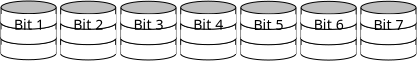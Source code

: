 <?xml version="1.0" encoding="UTF-8"?>
<dia:diagram xmlns:dia="http://www.lysator.liu.se/~alla/dia/">
  <dia:layer name="Segundo Plano" visible="true" active="true">
    <dia:object type="Standard - Line" version="0" id="O0">
      <dia:attribute name="obj_pos">
        <dia:point val="26.766,7.142"/>
      </dia:attribute>
      <dia:attribute name="obj_bb">
        <dia:rectangle val="26.766,6.37;26.767,7.142"/>
      </dia:attribute>
      <dia:attribute name="conn_endpoints">
        <dia:point val="26.766,7.142"/>
        <dia:point val="26.767,6.37"/>
      </dia:attribute>
      <dia:attribute name="numcp">
        <dia:int val="1"/>
      </dia:attribute>
      <dia:attribute name="line_width">
        <dia:real val="0"/>
      </dia:attribute>
      <dia:connections>
        <dia:connection handle="0" to="O17" connection="4"/>
        <dia:connection handle="1" to="O16" connection="4"/>
      </dia:connections>
    </dia:object>
    <dia:object type="Standard - Line" version="0" id="O1">
      <dia:attribute name="obj_pos">
        <dia:point val="24.014,7.142"/>
      </dia:attribute>
      <dia:attribute name="obj_bb">
        <dia:rectangle val="24.014,6.37;24.015,7.142"/>
      </dia:attribute>
      <dia:attribute name="conn_endpoints">
        <dia:point val="24.014,7.142"/>
        <dia:point val="24.015,6.37"/>
      </dia:attribute>
      <dia:attribute name="numcp">
        <dia:int val="1"/>
      </dia:attribute>
      <dia:attribute name="line_width">
        <dia:real val="0"/>
      </dia:attribute>
      <dia:connections>
        <dia:connection handle="0" to="O17" connection="3"/>
        <dia:connection handle="1" to="O16" connection="3"/>
      </dia:connections>
    </dia:object>
    <dia:object type="Standard - Line" version="0" id="O2">
      <dia:attribute name="obj_pos">
        <dia:point val="29.747,7.152"/>
      </dia:attribute>
      <dia:attribute name="obj_bb">
        <dia:rectangle val="29.747,6.38;29.747,7.152"/>
      </dia:attribute>
      <dia:attribute name="conn_endpoints">
        <dia:point val="29.747,7.152"/>
        <dia:point val="29.747,6.38"/>
      </dia:attribute>
      <dia:attribute name="numcp">
        <dia:int val="1"/>
      </dia:attribute>
      <dia:attribute name="line_width">
        <dia:real val="0"/>
      </dia:attribute>
      <dia:connections>
        <dia:connection handle="0" to="O31" connection="4"/>
        <dia:connection handle="1" to="O30" connection="4"/>
      </dia:connections>
    </dia:object>
    <dia:object type="Standard - Line" version="0" id="O3">
      <dia:attribute name="obj_pos">
        <dia:point val="26.994,7.152"/>
      </dia:attribute>
      <dia:attribute name="obj_bb">
        <dia:rectangle val="26.994,6.38;26.995,7.152"/>
      </dia:attribute>
      <dia:attribute name="conn_endpoints">
        <dia:point val="26.994,7.152"/>
        <dia:point val="26.995,6.38"/>
      </dia:attribute>
      <dia:attribute name="numcp">
        <dia:int val="1"/>
      </dia:attribute>
      <dia:attribute name="line_width">
        <dia:real val="0"/>
      </dia:attribute>
      <dia:connections>
        <dia:connection handle="0" to="O31" connection="3"/>
        <dia:connection handle="1" to="O30" connection="3"/>
      </dia:connections>
    </dia:object>
    <dia:object type="Standard - Line" version="0" id="O4">
      <dia:attribute name="obj_pos">
        <dia:point val="32.759,7.155"/>
      </dia:attribute>
      <dia:attribute name="obj_bb">
        <dia:rectangle val="32.759,6.383;32.76,7.155"/>
      </dia:attribute>
      <dia:attribute name="conn_endpoints">
        <dia:point val="32.759,7.155"/>
        <dia:point val="32.76,6.383"/>
      </dia:attribute>
      <dia:attribute name="numcp">
        <dia:int val="1"/>
      </dia:attribute>
      <dia:attribute name="line_width">
        <dia:real val="0"/>
      </dia:attribute>
      <dia:connections>
        <dia:connection handle="0" to="O45" connection="4"/>
        <dia:connection handle="1" to="O44" connection="4"/>
      </dia:connections>
    </dia:object>
    <dia:object type="Standard - Line" version="0" id="O5">
      <dia:attribute name="obj_pos">
        <dia:point val="30.007,7.155"/>
      </dia:attribute>
      <dia:attribute name="obj_bb">
        <dia:rectangle val="30.007,6.383;30.008,7.155"/>
      </dia:attribute>
      <dia:attribute name="conn_endpoints">
        <dia:point val="30.007,7.155"/>
        <dia:point val="30.008,6.383"/>
      </dia:attribute>
      <dia:attribute name="numcp">
        <dia:int val="1"/>
      </dia:attribute>
      <dia:attribute name="line_width">
        <dia:real val="0"/>
      </dia:attribute>
      <dia:connections>
        <dia:connection handle="0" to="O45" connection="3"/>
        <dia:connection handle="1" to="O44" connection="3"/>
      </dia:connections>
    </dia:object>
    <dia:object type="Standard - Line" version="0" id="O6">
      <dia:attribute name="obj_pos">
        <dia:point val="26.763,8.675"/>
      </dia:attribute>
      <dia:attribute name="obj_bb">
        <dia:rectangle val="26.763,7.903;26.764,8.675"/>
      </dia:attribute>
      <dia:attribute name="conn_endpoints">
        <dia:point val="26.763,8.675"/>
        <dia:point val="26.764,7.903"/>
      </dia:attribute>
      <dia:attribute name="numcp">
        <dia:int val="1"/>
      </dia:attribute>
      <dia:attribute name="line_width">
        <dia:real val="0"/>
      </dia:attribute>
      <dia:connections>
        <dia:connection handle="0" to="O9" connection="4"/>
        <dia:connection handle="1" to="O8" connection="4"/>
      </dia:connections>
    </dia:object>
    <dia:object type="Standard - Line" version="0" id="O7">
      <dia:attribute name="obj_pos">
        <dia:point val="24.011,8.675"/>
      </dia:attribute>
      <dia:attribute name="obj_bb">
        <dia:rectangle val="24.011,7.903;24.012,8.675"/>
      </dia:attribute>
      <dia:attribute name="conn_endpoints">
        <dia:point val="24.011,8.675"/>
        <dia:point val="24.012,7.903"/>
      </dia:attribute>
      <dia:attribute name="numcp">
        <dia:int val="1"/>
      </dia:attribute>
      <dia:attribute name="line_width">
        <dia:real val="0"/>
      </dia:attribute>
      <dia:connections>
        <dia:connection handle="0" to="O9" connection="3"/>
        <dia:connection handle="1" to="O8" connection="3"/>
      </dia:connections>
    </dia:object>
    <dia:object type="Standard - Ellipse" version="0" id="O8">
      <dia:attribute name="obj_pos">
        <dia:point val="24.012,7.587"/>
      </dia:attribute>
      <dia:attribute name="obj_bb">
        <dia:rectangle val="24.012,7.587;26.764,8.219"/>
      </dia:attribute>
      <dia:attribute name="elem_corner">
        <dia:point val="24.012,7.587"/>
      </dia:attribute>
      <dia:attribute name="elem_width">
        <dia:real val="2.752"/>
      </dia:attribute>
      <dia:attribute name="elem_height">
        <dia:real val="0.632"/>
      </dia:attribute>
      <dia:attribute name="border_width">
        <dia:real val="0"/>
      </dia:attribute>
      <dia:attribute name="inner_color">
        <dia:color val="#7f7f7f"/>
      </dia:attribute>
    </dia:object>
    <dia:object type="Standard - Ellipse" version="0" id="O9">
      <dia:attribute name="obj_pos">
        <dia:point val="24.011,8.359"/>
      </dia:attribute>
      <dia:attribute name="obj_bb">
        <dia:rectangle val="24.011,8.359;26.763,8.991"/>
      </dia:attribute>
      <dia:attribute name="elem_corner">
        <dia:point val="24.011,8.359"/>
      </dia:attribute>
      <dia:attribute name="elem_width">
        <dia:real val="2.752"/>
      </dia:attribute>
      <dia:attribute name="elem_height">
        <dia:real val="0.632"/>
      </dia:attribute>
      <dia:attribute name="border_width">
        <dia:real val="0"/>
      </dia:attribute>
    </dia:object>
    <dia:object type="Standard - Box" version="0" id="O10">
      <dia:attribute name="obj_pos">
        <dia:point val="24.026,8.265"/>
      </dia:attribute>
      <dia:attribute name="obj_bb">
        <dia:rectangle val="24.026,8.265;26.751,8.67"/>
      </dia:attribute>
      <dia:attribute name="elem_corner">
        <dia:point val="24.026,8.265"/>
      </dia:attribute>
      <dia:attribute name="elem_width">
        <dia:real val="2.725"/>
      </dia:attribute>
      <dia:attribute name="elem_height">
        <dia:real val="0.405"/>
      </dia:attribute>
      <dia:attribute name="border_width">
        <dia:real val="0"/>
      </dia:attribute>
      <dia:attribute name="border_color">
        <dia:color val="#ffffff"/>
      </dia:attribute>
      <dia:attribute name="show_background">
        <dia:boolean val="true"/>
      </dia:attribute>
    </dia:object>
    <dia:object type="Standard - Line" version="0" id="O11">
      <dia:attribute name="obj_pos">
        <dia:point val="26.763,7.911"/>
      </dia:attribute>
      <dia:attribute name="obj_bb">
        <dia:rectangle val="26.763,7.139;26.764,7.911"/>
      </dia:attribute>
      <dia:attribute name="conn_endpoints">
        <dia:point val="26.763,7.911"/>
        <dia:point val="26.764,7.139"/>
      </dia:attribute>
      <dia:attribute name="numcp">
        <dia:int val="1"/>
      </dia:attribute>
      <dia:attribute name="line_width">
        <dia:real val="0"/>
      </dia:attribute>
      <dia:connections>
        <dia:connection handle="0" to="O14" connection="4"/>
        <dia:connection handle="1" to="O13" connection="4"/>
      </dia:connections>
    </dia:object>
    <dia:object type="Standard - Line" version="0" id="O12">
      <dia:attribute name="obj_pos">
        <dia:point val="24.011,7.911"/>
      </dia:attribute>
      <dia:attribute name="obj_bb">
        <dia:rectangle val="24.011,7.139;24.011,7.911"/>
      </dia:attribute>
      <dia:attribute name="conn_endpoints">
        <dia:point val="24.011,7.911"/>
        <dia:point val="24.011,7.139"/>
      </dia:attribute>
      <dia:attribute name="numcp">
        <dia:int val="1"/>
      </dia:attribute>
      <dia:attribute name="line_width">
        <dia:real val="0"/>
      </dia:attribute>
      <dia:connections>
        <dia:connection handle="0" to="O14" connection="3"/>
        <dia:connection handle="1" to="O13" connection="3"/>
      </dia:connections>
    </dia:object>
    <dia:object type="Standard - Ellipse" version="0" id="O13">
      <dia:attribute name="obj_pos">
        <dia:point val="24.011,6.823"/>
      </dia:attribute>
      <dia:attribute name="obj_bb">
        <dia:rectangle val="24.011,6.823;26.764,7.455"/>
      </dia:attribute>
      <dia:attribute name="elem_corner">
        <dia:point val="24.011,6.823"/>
      </dia:attribute>
      <dia:attribute name="elem_width">
        <dia:real val="2.752"/>
      </dia:attribute>
      <dia:attribute name="elem_height">
        <dia:real val="0.632"/>
      </dia:attribute>
      <dia:attribute name="border_width">
        <dia:real val="0"/>
      </dia:attribute>
      <dia:attribute name="inner_color">
        <dia:color val="#7f7f7f"/>
      </dia:attribute>
    </dia:object>
    <dia:object type="Standard - Ellipse" version="0" id="O14">
      <dia:attribute name="obj_pos">
        <dia:point val="24.011,7.595"/>
      </dia:attribute>
      <dia:attribute name="obj_bb">
        <dia:rectangle val="24.011,7.595;26.763,8.227"/>
      </dia:attribute>
      <dia:attribute name="elem_corner">
        <dia:point val="24.011,7.595"/>
      </dia:attribute>
      <dia:attribute name="elem_width">
        <dia:real val="2.752"/>
      </dia:attribute>
      <dia:attribute name="elem_height">
        <dia:real val="0.632"/>
      </dia:attribute>
      <dia:attribute name="border_width">
        <dia:real val="0"/>
      </dia:attribute>
    </dia:object>
    <dia:object type="Standard - Box" version="0" id="O15">
      <dia:attribute name="obj_pos">
        <dia:point val="24.026,7.501"/>
      </dia:attribute>
      <dia:attribute name="obj_bb">
        <dia:rectangle val="24.026,7.501;26.75,7.906"/>
      </dia:attribute>
      <dia:attribute name="elem_corner">
        <dia:point val="24.026,7.501"/>
      </dia:attribute>
      <dia:attribute name="elem_width">
        <dia:real val="2.725"/>
      </dia:attribute>
      <dia:attribute name="elem_height">
        <dia:real val="0.405"/>
      </dia:attribute>
      <dia:attribute name="border_width">
        <dia:real val="0"/>
      </dia:attribute>
      <dia:attribute name="border_color">
        <dia:color val="#ffffff"/>
      </dia:attribute>
      <dia:attribute name="show_background">
        <dia:boolean val="true"/>
      </dia:attribute>
    </dia:object>
    <dia:object type="Standard - Ellipse" version="0" id="O16">
      <dia:attribute name="obj_pos">
        <dia:point val="24.015,6.054"/>
      </dia:attribute>
      <dia:attribute name="obj_bb">
        <dia:rectangle val="24.015,6.054;26.767,6.686"/>
      </dia:attribute>
      <dia:attribute name="elem_corner">
        <dia:point val="24.015,6.054"/>
      </dia:attribute>
      <dia:attribute name="elem_width">
        <dia:real val="2.752"/>
      </dia:attribute>
      <dia:attribute name="elem_height">
        <dia:real val="0.632"/>
      </dia:attribute>
      <dia:attribute name="border_width">
        <dia:real val="0"/>
      </dia:attribute>
      <dia:attribute name="inner_color">
        <dia:color val="#bfbfbf"/>
      </dia:attribute>
    </dia:object>
    <dia:object type="Standard - Ellipse" version="0" id="O17">
      <dia:attribute name="obj_pos">
        <dia:point val="24.014,6.827"/>
      </dia:attribute>
      <dia:attribute name="obj_bb">
        <dia:rectangle val="24.014,6.827;26.766,7.458"/>
      </dia:attribute>
      <dia:attribute name="elem_corner">
        <dia:point val="24.014,6.827"/>
      </dia:attribute>
      <dia:attribute name="elem_width">
        <dia:real val="2.752"/>
      </dia:attribute>
      <dia:attribute name="elem_height">
        <dia:real val="0.632"/>
      </dia:attribute>
      <dia:attribute name="border_width">
        <dia:real val="0"/>
      </dia:attribute>
    </dia:object>
    <dia:object type="Standard - Box" version="0" id="O18">
      <dia:attribute name="obj_pos">
        <dia:point val="24.029,6.733"/>
      </dia:attribute>
      <dia:attribute name="obj_bb">
        <dia:rectangle val="24.029,6.733;26.754,7.138"/>
      </dia:attribute>
      <dia:attribute name="elem_corner">
        <dia:point val="24.029,6.733"/>
      </dia:attribute>
      <dia:attribute name="elem_width">
        <dia:real val="2.725"/>
      </dia:attribute>
      <dia:attribute name="elem_height">
        <dia:real val="0.405"/>
      </dia:attribute>
      <dia:attribute name="border_width">
        <dia:real val="0"/>
      </dia:attribute>
      <dia:attribute name="border_color">
        <dia:color val="#ffffff"/>
      </dia:attribute>
      <dia:attribute name="show_background">
        <dia:boolean val="true"/>
      </dia:attribute>
    </dia:object>
    <dia:object type="Standard - Text" version="1" id="O19">
      <dia:attribute name="obj_pos">
        <dia:point val="25.397,7.216"/>
      </dia:attribute>
      <dia:attribute name="obj_bb">
        <dia:rectangle val="24.581,6.805;26.214,7.627"/>
      </dia:attribute>
      <dia:attribute name="text">
        <dia:composite type="text">
          <dia:attribute name="string">
            <dia:string>#Bit 1#</dia:string>
          </dia:attribute>
          <dia:attribute name="font">
            <dia:font family="sans" style="0" name="Helvetica"/>
          </dia:attribute>
          <dia:attribute name="height">
            <dia:real val="0.882"/>
          </dia:attribute>
          <dia:attribute name="pos">
            <dia:point val="25.397,7.46"/>
          </dia:attribute>
          <dia:attribute name="color">
            <dia:color val="#000000"/>
          </dia:attribute>
          <dia:attribute name="alignment">
            <dia:enum val="1"/>
          </dia:attribute>
        </dia:composite>
      </dia:attribute>
      <dia:attribute name="valign">
        <dia:enum val="2"/>
      </dia:attribute>
    </dia:object>
    <dia:object type="Standard - Line" version="0" id="O20">
      <dia:attribute name="obj_pos">
        <dia:point val="29.744,8.685"/>
      </dia:attribute>
      <dia:attribute name="obj_bb">
        <dia:rectangle val="29.744,7.913;29.745,8.685"/>
      </dia:attribute>
      <dia:attribute name="conn_endpoints">
        <dia:point val="29.744,8.685"/>
        <dia:point val="29.745,7.913"/>
      </dia:attribute>
      <dia:attribute name="numcp">
        <dia:int val="1"/>
      </dia:attribute>
      <dia:attribute name="line_width">
        <dia:real val="0"/>
      </dia:attribute>
      <dia:connections>
        <dia:connection handle="0" to="O23" connection="4"/>
        <dia:connection handle="1" to="O22" connection="4"/>
      </dia:connections>
    </dia:object>
    <dia:object type="Standard - Line" version="0" id="O21">
      <dia:attribute name="obj_pos">
        <dia:point val="26.991,8.685"/>
      </dia:attribute>
      <dia:attribute name="obj_bb">
        <dia:rectangle val="26.991,7.913;26.992,8.685"/>
      </dia:attribute>
      <dia:attribute name="conn_endpoints">
        <dia:point val="26.991,8.685"/>
        <dia:point val="26.992,7.913"/>
      </dia:attribute>
      <dia:attribute name="numcp">
        <dia:int val="1"/>
      </dia:attribute>
      <dia:attribute name="line_width">
        <dia:real val="0"/>
      </dia:attribute>
      <dia:connections>
        <dia:connection handle="0" to="O23" connection="3"/>
        <dia:connection handle="1" to="O22" connection="3"/>
      </dia:connections>
    </dia:object>
    <dia:object type="Standard - Ellipse" version="0" id="O22">
      <dia:attribute name="obj_pos">
        <dia:point val="26.992,7.597"/>
      </dia:attribute>
      <dia:attribute name="obj_bb">
        <dia:rectangle val="26.992,7.597;29.745,8.229"/>
      </dia:attribute>
      <dia:attribute name="elem_corner">
        <dia:point val="26.992,7.597"/>
      </dia:attribute>
      <dia:attribute name="elem_width">
        <dia:real val="2.752"/>
      </dia:attribute>
      <dia:attribute name="elem_height">
        <dia:real val="0.632"/>
      </dia:attribute>
      <dia:attribute name="border_width">
        <dia:real val="0"/>
      </dia:attribute>
      <dia:attribute name="inner_color">
        <dia:color val="#7f7f7f"/>
      </dia:attribute>
    </dia:object>
    <dia:object type="Standard - Ellipse" version="0" id="O23">
      <dia:attribute name="obj_pos">
        <dia:point val="26.991,8.369"/>
      </dia:attribute>
      <dia:attribute name="obj_bb">
        <dia:rectangle val="26.991,8.369;29.744,9.001"/>
      </dia:attribute>
      <dia:attribute name="elem_corner">
        <dia:point val="26.991,8.369"/>
      </dia:attribute>
      <dia:attribute name="elem_width">
        <dia:real val="2.752"/>
      </dia:attribute>
      <dia:attribute name="elem_height">
        <dia:real val="0.632"/>
      </dia:attribute>
      <dia:attribute name="border_width">
        <dia:real val="0"/>
      </dia:attribute>
    </dia:object>
    <dia:object type="Standard - Box" version="0" id="O24">
      <dia:attribute name="obj_pos">
        <dia:point val="27.007,8.275"/>
      </dia:attribute>
      <dia:attribute name="obj_bb">
        <dia:rectangle val="27.007,8.275;29.732,8.68"/>
      </dia:attribute>
      <dia:attribute name="elem_corner">
        <dia:point val="27.007,8.275"/>
      </dia:attribute>
      <dia:attribute name="elem_width">
        <dia:real val="2.725"/>
      </dia:attribute>
      <dia:attribute name="elem_height">
        <dia:real val="0.405"/>
      </dia:attribute>
      <dia:attribute name="border_width">
        <dia:real val="0"/>
      </dia:attribute>
      <dia:attribute name="border_color">
        <dia:color val="#ffffff"/>
      </dia:attribute>
      <dia:attribute name="show_background">
        <dia:boolean val="true"/>
      </dia:attribute>
    </dia:object>
    <dia:object type="Standard - Line" version="0" id="O25">
      <dia:attribute name="obj_pos">
        <dia:point val="29.744,7.921"/>
      </dia:attribute>
      <dia:attribute name="obj_bb">
        <dia:rectangle val="29.744,7.149;29.744,7.921"/>
      </dia:attribute>
      <dia:attribute name="conn_endpoints">
        <dia:point val="29.744,7.921"/>
        <dia:point val="29.744,7.149"/>
      </dia:attribute>
      <dia:attribute name="numcp">
        <dia:int val="1"/>
      </dia:attribute>
      <dia:attribute name="line_width">
        <dia:real val="0"/>
      </dia:attribute>
      <dia:connections>
        <dia:connection handle="0" to="O28" connection="4"/>
        <dia:connection handle="1" to="O27" connection="4"/>
      </dia:connections>
    </dia:object>
    <dia:object type="Standard - Line" version="0" id="O26">
      <dia:attribute name="obj_pos">
        <dia:point val="26.991,7.921"/>
      </dia:attribute>
      <dia:attribute name="obj_bb">
        <dia:rectangle val="26.991,7.149;26.992,7.921"/>
      </dia:attribute>
      <dia:attribute name="conn_endpoints">
        <dia:point val="26.991,7.921"/>
        <dia:point val="26.992,7.149"/>
      </dia:attribute>
      <dia:attribute name="numcp">
        <dia:int val="1"/>
      </dia:attribute>
      <dia:attribute name="line_width">
        <dia:real val="0"/>
      </dia:attribute>
      <dia:connections>
        <dia:connection handle="0" to="O28" connection="3"/>
        <dia:connection handle="1" to="O27" connection="3"/>
      </dia:connections>
    </dia:object>
    <dia:object type="Standard - Ellipse" version="0" id="O27">
      <dia:attribute name="obj_pos">
        <dia:point val="26.992,6.833"/>
      </dia:attribute>
      <dia:attribute name="obj_bb">
        <dia:rectangle val="26.992,6.833;29.744,7.465"/>
      </dia:attribute>
      <dia:attribute name="elem_corner">
        <dia:point val="26.992,6.833"/>
      </dia:attribute>
      <dia:attribute name="elem_width">
        <dia:real val="2.752"/>
      </dia:attribute>
      <dia:attribute name="elem_height">
        <dia:real val="0.632"/>
      </dia:attribute>
      <dia:attribute name="border_width">
        <dia:real val="0"/>
      </dia:attribute>
      <dia:attribute name="inner_color">
        <dia:color val="#7f7f7f"/>
      </dia:attribute>
    </dia:object>
    <dia:object type="Standard - Ellipse" version="0" id="O28">
      <dia:attribute name="obj_pos">
        <dia:point val="26.991,7.605"/>
      </dia:attribute>
      <dia:attribute name="obj_bb">
        <dia:rectangle val="26.991,7.605;29.744,8.237"/>
      </dia:attribute>
      <dia:attribute name="elem_corner">
        <dia:point val="26.991,7.605"/>
      </dia:attribute>
      <dia:attribute name="elem_width">
        <dia:real val="2.752"/>
      </dia:attribute>
      <dia:attribute name="elem_height">
        <dia:real val="0.632"/>
      </dia:attribute>
      <dia:attribute name="border_width">
        <dia:real val="0"/>
      </dia:attribute>
    </dia:object>
    <dia:object type="Standard - Box" version="0" id="O29">
      <dia:attribute name="obj_pos">
        <dia:point val="27.007,7.511"/>
      </dia:attribute>
      <dia:attribute name="obj_bb">
        <dia:rectangle val="27.007,7.511;29.731,7.916"/>
      </dia:attribute>
      <dia:attribute name="elem_corner">
        <dia:point val="27.007,7.511"/>
      </dia:attribute>
      <dia:attribute name="elem_width">
        <dia:real val="2.725"/>
      </dia:attribute>
      <dia:attribute name="elem_height">
        <dia:real val="0.405"/>
      </dia:attribute>
      <dia:attribute name="border_width">
        <dia:real val="0"/>
      </dia:attribute>
      <dia:attribute name="border_color">
        <dia:color val="#ffffff"/>
      </dia:attribute>
      <dia:attribute name="show_background">
        <dia:boolean val="true"/>
      </dia:attribute>
    </dia:object>
    <dia:object type="Standard - Ellipse" version="0" id="O30">
      <dia:attribute name="obj_pos">
        <dia:point val="26.995,6.064"/>
      </dia:attribute>
      <dia:attribute name="obj_bb">
        <dia:rectangle val="26.995,6.064;29.747,6.696"/>
      </dia:attribute>
      <dia:attribute name="elem_corner">
        <dia:point val="26.995,6.064"/>
      </dia:attribute>
      <dia:attribute name="elem_width">
        <dia:real val="2.752"/>
      </dia:attribute>
      <dia:attribute name="elem_height">
        <dia:real val="0.632"/>
      </dia:attribute>
      <dia:attribute name="border_width">
        <dia:real val="0"/>
      </dia:attribute>
      <dia:attribute name="inner_color">
        <dia:color val="#bfbfbf"/>
      </dia:attribute>
    </dia:object>
    <dia:object type="Standard - Ellipse" version="0" id="O31">
      <dia:attribute name="obj_pos">
        <dia:point val="26.994,6.836"/>
      </dia:attribute>
      <dia:attribute name="obj_bb">
        <dia:rectangle val="26.994,6.836;29.747,7.468"/>
      </dia:attribute>
      <dia:attribute name="elem_corner">
        <dia:point val="26.994,6.836"/>
      </dia:attribute>
      <dia:attribute name="elem_width">
        <dia:real val="2.752"/>
      </dia:attribute>
      <dia:attribute name="elem_height">
        <dia:real val="0.632"/>
      </dia:attribute>
      <dia:attribute name="border_width">
        <dia:real val="0"/>
      </dia:attribute>
    </dia:object>
    <dia:object type="Standard - Box" version="0" id="O32">
      <dia:attribute name="obj_pos">
        <dia:point val="27.01,6.743"/>
      </dia:attribute>
      <dia:attribute name="obj_bb">
        <dia:rectangle val="27.01,6.743;29.734,7.148"/>
      </dia:attribute>
      <dia:attribute name="elem_corner">
        <dia:point val="27.01,6.743"/>
      </dia:attribute>
      <dia:attribute name="elem_width">
        <dia:real val="2.725"/>
      </dia:attribute>
      <dia:attribute name="elem_height">
        <dia:real val="0.405"/>
      </dia:attribute>
      <dia:attribute name="border_width">
        <dia:real val="0"/>
      </dia:attribute>
      <dia:attribute name="border_color">
        <dia:color val="#ffffff"/>
      </dia:attribute>
      <dia:attribute name="show_background">
        <dia:boolean val="true"/>
      </dia:attribute>
    </dia:object>
    <dia:object type="Standard - Text" version="1" id="O33">
      <dia:attribute name="obj_pos">
        <dia:point val="28.37,7.223"/>
      </dia:attribute>
      <dia:attribute name="obj_bb">
        <dia:rectangle val="27.554,6.812;29.187,7.634"/>
      </dia:attribute>
      <dia:attribute name="text">
        <dia:composite type="text">
          <dia:attribute name="string">
            <dia:string>#Bit 2#</dia:string>
          </dia:attribute>
          <dia:attribute name="font">
            <dia:font family="sans" style="0" name="Helvetica"/>
          </dia:attribute>
          <dia:attribute name="height">
            <dia:real val="0.882"/>
          </dia:attribute>
          <dia:attribute name="pos">
            <dia:point val="28.37,7.467"/>
          </dia:attribute>
          <dia:attribute name="color">
            <dia:color val="#000000"/>
          </dia:attribute>
          <dia:attribute name="alignment">
            <dia:enum val="1"/>
          </dia:attribute>
        </dia:composite>
      </dia:attribute>
      <dia:attribute name="valign">
        <dia:enum val="2"/>
      </dia:attribute>
      <dia:connections>
        <dia:connection handle="0" to="O31" connection="8"/>
      </dia:connections>
    </dia:object>
    <dia:object type="Standard - Line" version="0" id="O34">
      <dia:attribute name="obj_pos">
        <dia:point val="32.756,8.687"/>
      </dia:attribute>
      <dia:attribute name="obj_bb">
        <dia:rectangle val="32.756,7.915;32.757,8.687"/>
      </dia:attribute>
      <dia:attribute name="conn_endpoints">
        <dia:point val="32.756,8.687"/>
        <dia:point val="32.757,7.915"/>
      </dia:attribute>
      <dia:attribute name="numcp">
        <dia:int val="1"/>
      </dia:attribute>
      <dia:attribute name="line_width">
        <dia:real val="0"/>
      </dia:attribute>
      <dia:connections>
        <dia:connection handle="0" to="O37" connection="4"/>
        <dia:connection handle="1" to="O36" connection="4"/>
      </dia:connections>
    </dia:object>
    <dia:object type="Standard - Line" version="0" id="O35">
      <dia:attribute name="obj_pos">
        <dia:point val="30.004,8.687"/>
      </dia:attribute>
      <dia:attribute name="obj_bb">
        <dia:rectangle val="30.004,7.915;30.005,8.687"/>
      </dia:attribute>
      <dia:attribute name="conn_endpoints">
        <dia:point val="30.004,8.687"/>
        <dia:point val="30.005,7.915"/>
      </dia:attribute>
      <dia:attribute name="numcp">
        <dia:int val="1"/>
      </dia:attribute>
      <dia:attribute name="line_width">
        <dia:real val="0"/>
      </dia:attribute>
      <dia:connections>
        <dia:connection handle="0" to="O37" connection="3"/>
        <dia:connection handle="1" to="O36" connection="3"/>
      </dia:connections>
    </dia:object>
    <dia:object type="Standard - Ellipse" version="0" id="O36">
      <dia:attribute name="obj_pos">
        <dia:point val="30.005,7.599"/>
      </dia:attribute>
      <dia:attribute name="obj_bb">
        <dia:rectangle val="30.005,7.599;32.757,8.231"/>
      </dia:attribute>
      <dia:attribute name="elem_corner">
        <dia:point val="30.005,7.599"/>
      </dia:attribute>
      <dia:attribute name="elem_width">
        <dia:real val="2.752"/>
      </dia:attribute>
      <dia:attribute name="elem_height">
        <dia:real val="0.632"/>
      </dia:attribute>
      <dia:attribute name="border_width">
        <dia:real val="0"/>
      </dia:attribute>
      <dia:attribute name="inner_color">
        <dia:color val="#7f7f7f"/>
      </dia:attribute>
    </dia:object>
    <dia:object type="Standard - Ellipse" version="0" id="O37">
      <dia:attribute name="obj_pos">
        <dia:point val="30.004,8.371"/>
      </dia:attribute>
      <dia:attribute name="obj_bb">
        <dia:rectangle val="30.004,8.371;32.756,9.003"/>
      </dia:attribute>
      <dia:attribute name="elem_corner">
        <dia:point val="30.004,8.371"/>
      </dia:attribute>
      <dia:attribute name="elem_width">
        <dia:real val="2.752"/>
      </dia:attribute>
      <dia:attribute name="elem_height">
        <dia:real val="0.632"/>
      </dia:attribute>
      <dia:attribute name="border_width">
        <dia:real val="0"/>
      </dia:attribute>
    </dia:object>
    <dia:object type="Standard - Box" version="0" id="O38">
      <dia:attribute name="obj_pos">
        <dia:point val="30.019,8.278"/>
      </dia:attribute>
      <dia:attribute name="obj_bb">
        <dia:rectangle val="30.019,8.278;32.744,8.683"/>
      </dia:attribute>
      <dia:attribute name="elem_corner">
        <dia:point val="30.019,8.278"/>
      </dia:attribute>
      <dia:attribute name="elem_width">
        <dia:real val="2.725"/>
      </dia:attribute>
      <dia:attribute name="elem_height">
        <dia:real val="0.405"/>
      </dia:attribute>
      <dia:attribute name="border_width">
        <dia:real val="0"/>
      </dia:attribute>
      <dia:attribute name="border_color">
        <dia:color val="#ffffff"/>
      </dia:attribute>
      <dia:attribute name="show_background">
        <dia:boolean val="true"/>
      </dia:attribute>
    </dia:object>
    <dia:object type="Standard - Line" version="0" id="O39">
      <dia:attribute name="obj_pos">
        <dia:point val="32.756,7.924"/>
      </dia:attribute>
      <dia:attribute name="obj_bb">
        <dia:rectangle val="32.756,7.151;32.757,7.924"/>
      </dia:attribute>
      <dia:attribute name="conn_endpoints">
        <dia:point val="32.756,7.924"/>
        <dia:point val="32.757,7.151"/>
      </dia:attribute>
      <dia:attribute name="numcp">
        <dia:int val="1"/>
      </dia:attribute>
      <dia:attribute name="line_width">
        <dia:real val="0"/>
      </dia:attribute>
      <dia:connections>
        <dia:connection handle="0" to="O42" connection="4"/>
        <dia:connection handle="1" to="O41" connection="4"/>
      </dia:connections>
    </dia:object>
    <dia:object type="Standard - Line" version="0" id="O40">
      <dia:attribute name="obj_pos">
        <dia:point val="30.003,7.924"/>
      </dia:attribute>
      <dia:attribute name="obj_bb">
        <dia:rectangle val="30.003,7.151;30.004,7.924"/>
      </dia:attribute>
      <dia:attribute name="conn_endpoints">
        <dia:point val="30.003,7.924"/>
        <dia:point val="30.004,7.151"/>
      </dia:attribute>
      <dia:attribute name="numcp">
        <dia:int val="1"/>
      </dia:attribute>
      <dia:attribute name="line_width">
        <dia:real val="0"/>
      </dia:attribute>
      <dia:connections>
        <dia:connection handle="0" to="O42" connection="3"/>
        <dia:connection handle="1" to="O41" connection="3"/>
      </dia:connections>
    </dia:object>
    <dia:object type="Standard - Ellipse" version="0" id="O41">
      <dia:attribute name="obj_pos">
        <dia:point val="30.004,6.835"/>
      </dia:attribute>
      <dia:attribute name="obj_bb">
        <dia:rectangle val="30.004,6.835;32.757,7.467"/>
      </dia:attribute>
      <dia:attribute name="elem_corner">
        <dia:point val="30.004,6.835"/>
      </dia:attribute>
      <dia:attribute name="elem_width">
        <dia:real val="2.752"/>
      </dia:attribute>
      <dia:attribute name="elem_height">
        <dia:real val="0.632"/>
      </dia:attribute>
      <dia:attribute name="border_width">
        <dia:real val="0"/>
      </dia:attribute>
      <dia:attribute name="inner_color">
        <dia:color val="#7f7f7f"/>
      </dia:attribute>
    </dia:object>
    <dia:object type="Standard - Ellipse" version="0" id="O42">
      <dia:attribute name="obj_pos">
        <dia:point val="30.003,7.608"/>
      </dia:attribute>
      <dia:attribute name="obj_bb">
        <dia:rectangle val="30.003,7.608;32.756,8.239"/>
      </dia:attribute>
      <dia:attribute name="elem_corner">
        <dia:point val="30.003,7.608"/>
      </dia:attribute>
      <dia:attribute name="elem_width">
        <dia:real val="2.752"/>
      </dia:attribute>
      <dia:attribute name="elem_height">
        <dia:real val="0.632"/>
      </dia:attribute>
      <dia:attribute name="border_width">
        <dia:real val="0"/>
      </dia:attribute>
    </dia:object>
    <dia:object type="Standard - Box" version="0" id="O43">
      <dia:attribute name="obj_pos">
        <dia:point val="30.019,7.514"/>
      </dia:attribute>
      <dia:attribute name="obj_bb">
        <dia:rectangle val="30.019,7.514;32.744,7.919"/>
      </dia:attribute>
      <dia:attribute name="elem_corner">
        <dia:point val="30.019,7.514"/>
      </dia:attribute>
      <dia:attribute name="elem_width">
        <dia:real val="2.725"/>
      </dia:attribute>
      <dia:attribute name="elem_height">
        <dia:real val="0.405"/>
      </dia:attribute>
      <dia:attribute name="border_width">
        <dia:real val="0"/>
      </dia:attribute>
      <dia:attribute name="border_color">
        <dia:color val="#ffffff"/>
      </dia:attribute>
      <dia:attribute name="show_background">
        <dia:boolean val="true"/>
      </dia:attribute>
    </dia:object>
    <dia:object type="Standard - Ellipse" version="0" id="O44">
      <dia:attribute name="obj_pos">
        <dia:point val="30.008,6.067"/>
      </dia:attribute>
      <dia:attribute name="obj_bb">
        <dia:rectangle val="30.008,6.067;32.76,6.698"/>
      </dia:attribute>
      <dia:attribute name="elem_corner">
        <dia:point val="30.008,6.067"/>
      </dia:attribute>
      <dia:attribute name="elem_width">
        <dia:real val="2.752"/>
      </dia:attribute>
      <dia:attribute name="elem_height">
        <dia:real val="0.632"/>
      </dia:attribute>
      <dia:attribute name="border_width">
        <dia:real val="0"/>
      </dia:attribute>
      <dia:attribute name="inner_color">
        <dia:color val="#bfbfbf"/>
      </dia:attribute>
    </dia:object>
    <dia:object type="Standard - Ellipse" version="0" id="O45">
      <dia:attribute name="obj_pos">
        <dia:point val="30.007,6.839"/>
      </dia:attribute>
      <dia:attribute name="obj_bb">
        <dia:rectangle val="30.007,6.839;32.759,7.471"/>
      </dia:attribute>
      <dia:attribute name="elem_corner">
        <dia:point val="30.007,6.839"/>
      </dia:attribute>
      <dia:attribute name="elem_width">
        <dia:real val="2.752"/>
      </dia:attribute>
      <dia:attribute name="elem_height">
        <dia:real val="0.632"/>
      </dia:attribute>
      <dia:attribute name="border_width">
        <dia:real val="0"/>
      </dia:attribute>
    </dia:object>
    <dia:object type="Standard - Box" version="0" id="O46">
      <dia:attribute name="obj_pos">
        <dia:point val="30.022,6.745"/>
      </dia:attribute>
      <dia:attribute name="obj_bb">
        <dia:rectangle val="30.022,6.745;32.747,7.15"/>
      </dia:attribute>
      <dia:attribute name="elem_corner">
        <dia:point val="30.022,6.745"/>
      </dia:attribute>
      <dia:attribute name="elem_width">
        <dia:real val="2.725"/>
      </dia:attribute>
      <dia:attribute name="elem_height">
        <dia:real val="0.405"/>
      </dia:attribute>
      <dia:attribute name="border_width">
        <dia:real val="0"/>
      </dia:attribute>
      <dia:attribute name="border_color">
        <dia:color val="#ffffff"/>
      </dia:attribute>
      <dia:attribute name="show_background">
        <dia:boolean val="true"/>
      </dia:attribute>
    </dia:object>
    <dia:object type="Standard - Text" version="1" id="O47">
      <dia:attribute name="obj_pos">
        <dia:point val="31.39,7.22"/>
      </dia:attribute>
      <dia:attribute name="obj_bb">
        <dia:rectangle val="30.574,6.808;32.207,7.631"/>
      </dia:attribute>
      <dia:attribute name="text">
        <dia:composite type="text">
          <dia:attribute name="string">
            <dia:string>#Bit 3#</dia:string>
          </dia:attribute>
          <dia:attribute name="font">
            <dia:font family="sans" style="0" name="Helvetica"/>
          </dia:attribute>
          <dia:attribute name="height">
            <dia:real val="0.882"/>
          </dia:attribute>
          <dia:attribute name="pos">
            <dia:point val="31.39,7.463"/>
          </dia:attribute>
          <dia:attribute name="color">
            <dia:color val="#000000"/>
          </dia:attribute>
          <dia:attribute name="alignment">
            <dia:enum val="1"/>
          </dia:attribute>
        </dia:composite>
      </dia:attribute>
      <dia:attribute name="valign">
        <dia:enum val="2"/>
      </dia:attribute>
    </dia:object>
    <dia:object type="Standard - Line" version="0" id="O48">
      <dia:attribute name="obj_pos">
        <dia:point val="35.75,7.151"/>
      </dia:attribute>
      <dia:attribute name="obj_bb">
        <dia:rectangle val="35.75,6.379;35.751,7.151"/>
      </dia:attribute>
      <dia:attribute name="conn_endpoints">
        <dia:point val="35.75,7.151"/>
        <dia:point val="35.751,6.379"/>
      </dia:attribute>
      <dia:attribute name="numcp">
        <dia:int val="1"/>
      </dia:attribute>
      <dia:attribute name="line_width">
        <dia:real val="0"/>
      </dia:attribute>
      <dia:connections>
        <dia:connection handle="0" to="O61" connection="4"/>
        <dia:connection handle="1" to="O60" connection="4"/>
      </dia:connections>
    </dia:object>
    <dia:object type="Standard - Line" version="0" id="O49">
      <dia:attribute name="obj_pos">
        <dia:point val="32.997,7.151"/>
      </dia:attribute>
      <dia:attribute name="obj_bb">
        <dia:rectangle val="32.997,6.379;32.998,7.151"/>
      </dia:attribute>
      <dia:attribute name="conn_endpoints">
        <dia:point val="32.997,7.151"/>
        <dia:point val="32.998,6.379"/>
      </dia:attribute>
      <dia:attribute name="numcp">
        <dia:int val="1"/>
      </dia:attribute>
      <dia:attribute name="line_width">
        <dia:real val="0"/>
      </dia:attribute>
      <dia:connections>
        <dia:connection handle="0" to="O61" connection="3"/>
        <dia:connection handle="1" to="O60" connection="3"/>
      </dia:connections>
    </dia:object>
    <dia:object type="Standard - Line" version="0" id="O50">
      <dia:attribute name="obj_pos">
        <dia:point val="35.747,8.684"/>
      </dia:attribute>
      <dia:attribute name="obj_bb">
        <dia:rectangle val="35.747,7.911;35.748,8.684"/>
      </dia:attribute>
      <dia:attribute name="conn_endpoints">
        <dia:point val="35.747,8.684"/>
        <dia:point val="35.748,7.911"/>
      </dia:attribute>
      <dia:attribute name="numcp">
        <dia:int val="1"/>
      </dia:attribute>
      <dia:attribute name="line_width">
        <dia:real val="0"/>
      </dia:attribute>
      <dia:connections>
        <dia:connection handle="0" to="O53" connection="4"/>
        <dia:connection handle="1" to="O52" connection="4"/>
      </dia:connections>
    </dia:object>
    <dia:object type="Standard - Line" version="0" id="O51">
      <dia:attribute name="obj_pos">
        <dia:point val="32.994,8.684"/>
      </dia:attribute>
      <dia:attribute name="obj_bb">
        <dia:rectangle val="32.994,7.911;32.995,8.684"/>
      </dia:attribute>
      <dia:attribute name="conn_endpoints">
        <dia:point val="32.994,8.684"/>
        <dia:point val="32.995,7.911"/>
      </dia:attribute>
      <dia:attribute name="numcp">
        <dia:int val="1"/>
      </dia:attribute>
      <dia:attribute name="line_width">
        <dia:real val="0"/>
      </dia:attribute>
      <dia:connections>
        <dia:connection handle="0" to="O53" connection="3"/>
        <dia:connection handle="1" to="O52" connection="3"/>
      </dia:connections>
    </dia:object>
    <dia:object type="Standard - Ellipse" version="0" id="O52">
      <dia:attribute name="obj_pos">
        <dia:point val="32.995,7.595"/>
      </dia:attribute>
      <dia:attribute name="obj_bb">
        <dia:rectangle val="32.995,7.595;35.748,8.227"/>
      </dia:attribute>
      <dia:attribute name="elem_corner">
        <dia:point val="32.995,7.595"/>
      </dia:attribute>
      <dia:attribute name="elem_width">
        <dia:real val="2.752"/>
      </dia:attribute>
      <dia:attribute name="elem_height">
        <dia:real val="0.632"/>
      </dia:attribute>
      <dia:attribute name="border_width">
        <dia:real val="0"/>
      </dia:attribute>
      <dia:attribute name="inner_color">
        <dia:color val="#7f7f7f"/>
      </dia:attribute>
    </dia:object>
    <dia:object type="Standard - Ellipse" version="0" id="O53">
      <dia:attribute name="obj_pos">
        <dia:point val="32.994,8.368"/>
      </dia:attribute>
      <dia:attribute name="obj_bb">
        <dia:rectangle val="32.994,8.368;35.747,9.0"/>
      </dia:attribute>
      <dia:attribute name="elem_corner">
        <dia:point val="32.994,8.368"/>
      </dia:attribute>
      <dia:attribute name="elem_width">
        <dia:real val="2.752"/>
      </dia:attribute>
      <dia:attribute name="elem_height">
        <dia:real val="0.632"/>
      </dia:attribute>
      <dia:attribute name="border_width">
        <dia:real val="0"/>
      </dia:attribute>
    </dia:object>
    <dia:object type="Standard - Box" version="0" id="O54">
      <dia:attribute name="obj_pos">
        <dia:point val="33.01,8.274"/>
      </dia:attribute>
      <dia:attribute name="obj_bb">
        <dia:rectangle val="33.01,8.274;35.734,8.679"/>
      </dia:attribute>
      <dia:attribute name="elem_corner">
        <dia:point val="33.01,8.274"/>
      </dia:attribute>
      <dia:attribute name="elem_width">
        <dia:real val="2.725"/>
      </dia:attribute>
      <dia:attribute name="elem_height">
        <dia:real val="0.405"/>
      </dia:attribute>
      <dia:attribute name="border_width">
        <dia:real val="0"/>
      </dia:attribute>
      <dia:attribute name="border_color">
        <dia:color val="#ffffff"/>
      </dia:attribute>
      <dia:attribute name="show_background">
        <dia:boolean val="true"/>
      </dia:attribute>
    </dia:object>
    <dia:object type="Standard - Line" version="0" id="O55">
      <dia:attribute name="obj_pos">
        <dia:point val="35.747,7.92"/>
      </dia:attribute>
      <dia:attribute name="obj_bb">
        <dia:rectangle val="35.747,7.148;35.747,7.92"/>
      </dia:attribute>
      <dia:attribute name="conn_endpoints">
        <dia:point val="35.747,7.92"/>
        <dia:point val="35.747,7.148"/>
      </dia:attribute>
      <dia:attribute name="numcp">
        <dia:int val="1"/>
      </dia:attribute>
      <dia:attribute name="line_width">
        <dia:real val="0"/>
      </dia:attribute>
      <dia:connections>
        <dia:connection handle="0" to="O58" connection="4"/>
        <dia:connection handle="1" to="O57" connection="4"/>
      </dia:connections>
    </dia:object>
    <dia:object type="Standard - Line" version="0" id="O56">
      <dia:attribute name="obj_pos">
        <dia:point val="32.994,7.92"/>
      </dia:attribute>
      <dia:attribute name="obj_bb">
        <dia:rectangle val="32.994,7.148;32.995,7.92"/>
      </dia:attribute>
      <dia:attribute name="conn_endpoints">
        <dia:point val="32.994,7.92"/>
        <dia:point val="32.995,7.148"/>
      </dia:attribute>
      <dia:attribute name="numcp">
        <dia:int val="1"/>
      </dia:attribute>
      <dia:attribute name="line_width">
        <dia:real val="0"/>
      </dia:attribute>
      <dia:connections>
        <dia:connection handle="0" to="O58" connection="3"/>
        <dia:connection handle="1" to="O57" connection="3"/>
      </dia:connections>
    </dia:object>
    <dia:object type="Standard - Ellipse" version="0" id="O57">
      <dia:attribute name="obj_pos">
        <dia:point val="32.995,6.832"/>
      </dia:attribute>
      <dia:attribute name="obj_bb">
        <dia:rectangle val="32.995,6.832;35.747,7.464"/>
      </dia:attribute>
      <dia:attribute name="elem_corner">
        <dia:point val="32.995,6.832"/>
      </dia:attribute>
      <dia:attribute name="elem_width">
        <dia:real val="2.752"/>
      </dia:attribute>
      <dia:attribute name="elem_height">
        <dia:real val="0.632"/>
      </dia:attribute>
      <dia:attribute name="border_width">
        <dia:real val="0"/>
      </dia:attribute>
      <dia:attribute name="inner_color">
        <dia:color val="#7f7f7f"/>
      </dia:attribute>
    </dia:object>
    <dia:object type="Standard - Ellipse" version="0" id="O58">
      <dia:attribute name="obj_pos">
        <dia:point val="32.994,7.604"/>
      </dia:attribute>
      <dia:attribute name="obj_bb">
        <dia:rectangle val="32.994,7.604;35.747,8.236"/>
      </dia:attribute>
      <dia:attribute name="elem_corner">
        <dia:point val="32.994,7.604"/>
      </dia:attribute>
      <dia:attribute name="elem_width">
        <dia:real val="2.752"/>
      </dia:attribute>
      <dia:attribute name="elem_height">
        <dia:real val="0.632"/>
      </dia:attribute>
      <dia:attribute name="border_width">
        <dia:real val="0"/>
      </dia:attribute>
    </dia:object>
    <dia:object type="Standard - Box" version="0" id="O59">
      <dia:attribute name="obj_pos">
        <dia:point val="33.01,7.51"/>
      </dia:attribute>
      <dia:attribute name="obj_bb">
        <dia:rectangle val="33.01,7.51;35.734,7.915"/>
      </dia:attribute>
      <dia:attribute name="elem_corner">
        <dia:point val="33.01,7.51"/>
      </dia:attribute>
      <dia:attribute name="elem_width">
        <dia:real val="2.725"/>
      </dia:attribute>
      <dia:attribute name="elem_height">
        <dia:real val="0.405"/>
      </dia:attribute>
      <dia:attribute name="border_width">
        <dia:real val="0"/>
      </dia:attribute>
      <dia:attribute name="border_color">
        <dia:color val="#ffffff"/>
      </dia:attribute>
      <dia:attribute name="show_background">
        <dia:boolean val="true"/>
      </dia:attribute>
    </dia:object>
    <dia:object type="Standard - Ellipse" version="0" id="O60">
      <dia:attribute name="obj_pos">
        <dia:point val="32.998,6.063"/>
      </dia:attribute>
      <dia:attribute name="obj_bb">
        <dia:rectangle val="32.998,6.063;35.751,6.695"/>
      </dia:attribute>
      <dia:attribute name="elem_corner">
        <dia:point val="32.998,6.063"/>
      </dia:attribute>
      <dia:attribute name="elem_width">
        <dia:real val="2.752"/>
      </dia:attribute>
      <dia:attribute name="elem_height">
        <dia:real val="0.632"/>
      </dia:attribute>
      <dia:attribute name="border_width">
        <dia:real val="0"/>
      </dia:attribute>
      <dia:attribute name="inner_color">
        <dia:color val="#bfbfbf"/>
      </dia:attribute>
    </dia:object>
    <dia:object type="Standard - Ellipse" version="0" id="O61">
      <dia:attribute name="obj_pos">
        <dia:point val="32.997,6.835"/>
      </dia:attribute>
      <dia:attribute name="obj_bb">
        <dia:rectangle val="32.997,6.835;35.75,7.467"/>
      </dia:attribute>
      <dia:attribute name="elem_corner">
        <dia:point val="32.997,6.835"/>
      </dia:attribute>
      <dia:attribute name="elem_width">
        <dia:real val="2.752"/>
      </dia:attribute>
      <dia:attribute name="elem_height">
        <dia:real val="0.632"/>
      </dia:attribute>
      <dia:attribute name="border_width">
        <dia:real val="0"/>
      </dia:attribute>
    </dia:object>
    <dia:object type="Standard - Box" version="0" id="O62">
      <dia:attribute name="obj_pos">
        <dia:point val="33.013,6.741"/>
      </dia:attribute>
      <dia:attribute name="obj_bb">
        <dia:rectangle val="33.013,6.741;35.737,7.146"/>
      </dia:attribute>
      <dia:attribute name="elem_corner">
        <dia:point val="33.013,6.741"/>
      </dia:attribute>
      <dia:attribute name="elem_width">
        <dia:real val="2.725"/>
      </dia:attribute>
      <dia:attribute name="elem_height">
        <dia:real val="0.405"/>
      </dia:attribute>
      <dia:attribute name="border_width">
        <dia:real val="0"/>
      </dia:attribute>
      <dia:attribute name="border_color">
        <dia:color val="#ffffff"/>
      </dia:attribute>
      <dia:attribute name="show_background">
        <dia:boolean val="true"/>
      </dia:attribute>
    </dia:object>
    <dia:object type="Standard - Text" version="1" id="O63">
      <dia:attribute name="obj_pos">
        <dia:point val="34.373,7.213"/>
      </dia:attribute>
      <dia:attribute name="obj_bb">
        <dia:rectangle val="33.557,6.802;35.19,7.624"/>
      </dia:attribute>
      <dia:attribute name="text">
        <dia:composite type="text">
          <dia:attribute name="string">
            <dia:string>#Bit 4#</dia:string>
          </dia:attribute>
          <dia:attribute name="font">
            <dia:font family="sans" style="0" name="Helvetica"/>
          </dia:attribute>
          <dia:attribute name="height">
            <dia:real val="0.882"/>
          </dia:attribute>
          <dia:attribute name="pos">
            <dia:point val="34.373,7.457"/>
          </dia:attribute>
          <dia:attribute name="color">
            <dia:color val="#000000"/>
          </dia:attribute>
          <dia:attribute name="alignment">
            <dia:enum val="1"/>
          </dia:attribute>
        </dia:composite>
      </dia:attribute>
      <dia:attribute name="valign">
        <dia:enum val="2"/>
      </dia:attribute>
      <dia:connections>
        <dia:connection handle="0" to="O61" connection="8"/>
      </dia:connections>
    </dia:object>
    <dia:object type="Standard - Line" version="0" id="O64">
      <dia:attribute name="obj_pos">
        <dia:point val="38.757,7.158"/>
      </dia:attribute>
      <dia:attribute name="obj_bb">
        <dia:rectangle val="38.757,6.385;38.758,7.158"/>
      </dia:attribute>
      <dia:attribute name="conn_endpoints">
        <dia:point val="38.757,7.158"/>
        <dia:point val="38.758,6.385"/>
      </dia:attribute>
      <dia:attribute name="numcp">
        <dia:int val="1"/>
      </dia:attribute>
      <dia:attribute name="line_width">
        <dia:real val="0"/>
      </dia:attribute>
      <dia:connections>
        <dia:connection handle="0" to="O79" connection="4"/>
        <dia:connection handle="1" to="O78" connection="4"/>
      </dia:connections>
    </dia:object>
    <dia:object type="Standard - Line" version="0" id="O65">
      <dia:attribute name="obj_pos">
        <dia:point val="36.005,7.158"/>
      </dia:attribute>
      <dia:attribute name="obj_bb">
        <dia:rectangle val="36.005,6.385;36.005,7.158"/>
      </dia:attribute>
      <dia:attribute name="conn_endpoints">
        <dia:point val="36.005,7.158"/>
        <dia:point val="36.005,6.385"/>
      </dia:attribute>
      <dia:attribute name="numcp">
        <dia:int val="1"/>
      </dia:attribute>
      <dia:attribute name="line_width">
        <dia:real val="0"/>
      </dia:attribute>
      <dia:connections>
        <dia:connection handle="0" to="O79" connection="3"/>
        <dia:connection handle="1" to="O78" connection="3"/>
      </dia:connections>
    </dia:object>
    <dia:object type="Standard - Line" version="0" id="O66">
      <dia:attribute name="obj_pos">
        <dia:point val="41.769,7.16"/>
      </dia:attribute>
      <dia:attribute name="obj_bb">
        <dia:rectangle val="41.769,6.388;41.77,7.16"/>
      </dia:attribute>
      <dia:attribute name="conn_endpoints">
        <dia:point val="41.769,7.16"/>
        <dia:point val="41.77,6.388"/>
      </dia:attribute>
      <dia:attribute name="numcp">
        <dia:int val="1"/>
      </dia:attribute>
      <dia:attribute name="line_width">
        <dia:real val="0"/>
      </dia:attribute>
      <dia:connections>
        <dia:connection handle="0" to="O93" connection="4"/>
        <dia:connection handle="1" to="O92" connection="4"/>
      </dia:connections>
    </dia:object>
    <dia:object type="Standard - Line" version="0" id="O67">
      <dia:attribute name="obj_pos">
        <dia:point val="39.017,7.16"/>
      </dia:attribute>
      <dia:attribute name="obj_bb">
        <dia:rectangle val="39.017,6.388;39.018,7.16"/>
      </dia:attribute>
      <dia:attribute name="conn_endpoints">
        <dia:point val="39.017,7.16"/>
        <dia:point val="39.018,6.388"/>
      </dia:attribute>
      <dia:attribute name="numcp">
        <dia:int val="1"/>
      </dia:attribute>
      <dia:attribute name="line_width">
        <dia:real val="0"/>
      </dia:attribute>
      <dia:connections>
        <dia:connection handle="0" to="O93" connection="3"/>
        <dia:connection handle="1" to="O92" connection="3"/>
      </dia:connections>
    </dia:object>
    <dia:object type="Standard - Line" version="0" id="O68">
      <dia:attribute name="obj_pos">
        <dia:point val="38.754,8.69"/>
      </dia:attribute>
      <dia:attribute name="obj_bb">
        <dia:rectangle val="38.754,7.918;38.755,8.69"/>
      </dia:attribute>
      <dia:attribute name="conn_endpoints">
        <dia:point val="38.754,8.69"/>
        <dia:point val="38.755,7.918"/>
      </dia:attribute>
      <dia:attribute name="numcp">
        <dia:int val="1"/>
      </dia:attribute>
      <dia:attribute name="line_width">
        <dia:real val="0"/>
      </dia:attribute>
      <dia:connections>
        <dia:connection handle="0" to="O71" connection="4"/>
        <dia:connection handle="1" to="O70" connection="4"/>
      </dia:connections>
    </dia:object>
    <dia:object type="Standard - Line" version="0" id="O69">
      <dia:attribute name="obj_pos">
        <dia:point val="36.002,8.69"/>
      </dia:attribute>
      <dia:attribute name="obj_bb">
        <dia:rectangle val="36.002,7.918;36.003,8.69"/>
      </dia:attribute>
      <dia:attribute name="conn_endpoints">
        <dia:point val="36.002,8.69"/>
        <dia:point val="36.003,7.918"/>
      </dia:attribute>
      <dia:attribute name="numcp">
        <dia:int val="1"/>
      </dia:attribute>
      <dia:attribute name="line_width">
        <dia:real val="0"/>
      </dia:attribute>
      <dia:connections>
        <dia:connection handle="0" to="O71" connection="3"/>
        <dia:connection handle="1" to="O70" connection="3"/>
      </dia:connections>
    </dia:object>
    <dia:object type="Standard - Ellipse" version="0" id="O70">
      <dia:attribute name="obj_pos">
        <dia:point val="36.003,7.602"/>
      </dia:attribute>
      <dia:attribute name="obj_bb">
        <dia:rectangle val="36.003,7.602;38.755,8.234"/>
      </dia:attribute>
      <dia:attribute name="elem_corner">
        <dia:point val="36.003,7.602"/>
      </dia:attribute>
      <dia:attribute name="elem_width">
        <dia:real val="2.752"/>
      </dia:attribute>
      <dia:attribute name="elem_height">
        <dia:real val="0.632"/>
      </dia:attribute>
      <dia:attribute name="border_width">
        <dia:real val="0"/>
      </dia:attribute>
      <dia:attribute name="inner_color">
        <dia:color val="#7f7f7f"/>
      </dia:attribute>
    </dia:object>
    <dia:object type="Standard - Ellipse" version="0" id="O71">
      <dia:attribute name="obj_pos">
        <dia:point val="36.002,8.374"/>
      </dia:attribute>
      <dia:attribute name="obj_bb">
        <dia:rectangle val="36.002,8.374;38.754,9.006"/>
      </dia:attribute>
      <dia:attribute name="elem_corner">
        <dia:point val="36.002,8.374"/>
      </dia:attribute>
      <dia:attribute name="elem_width">
        <dia:real val="2.752"/>
      </dia:attribute>
      <dia:attribute name="elem_height">
        <dia:real val="0.632"/>
      </dia:attribute>
      <dia:attribute name="border_width">
        <dia:real val="0"/>
      </dia:attribute>
    </dia:object>
    <dia:object type="Standard - Box" version="0" id="O72">
      <dia:attribute name="obj_pos">
        <dia:point val="36.017,8.28"/>
      </dia:attribute>
      <dia:attribute name="obj_bb">
        <dia:rectangle val="36.017,8.28;38.742,8.685"/>
      </dia:attribute>
      <dia:attribute name="elem_corner">
        <dia:point val="36.017,8.28"/>
      </dia:attribute>
      <dia:attribute name="elem_width">
        <dia:real val="2.725"/>
      </dia:attribute>
      <dia:attribute name="elem_height">
        <dia:real val="0.405"/>
      </dia:attribute>
      <dia:attribute name="border_width">
        <dia:real val="0"/>
      </dia:attribute>
      <dia:attribute name="border_color">
        <dia:color val="#ffffff"/>
      </dia:attribute>
      <dia:attribute name="show_background">
        <dia:boolean val="true"/>
      </dia:attribute>
    </dia:object>
    <dia:object type="Standard - Line" version="0" id="O73">
      <dia:attribute name="obj_pos">
        <dia:point val="38.754,7.926"/>
      </dia:attribute>
      <dia:attribute name="obj_bb">
        <dia:rectangle val="38.754,7.154;38.755,7.926"/>
      </dia:attribute>
      <dia:attribute name="conn_endpoints">
        <dia:point val="38.754,7.926"/>
        <dia:point val="38.755,7.154"/>
      </dia:attribute>
      <dia:attribute name="numcp">
        <dia:int val="1"/>
      </dia:attribute>
      <dia:attribute name="line_width">
        <dia:real val="0"/>
      </dia:attribute>
      <dia:connections>
        <dia:connection handle="0" to="O76" connection="4"/>
        <dia:connection handle="1" to="O75" connection="4"/>
      </dia:connections>
    </dia:object>
    <dia:object type="Standard - Line" version="0" id="O74">
      <dia:attribute name="obj_pos">
        <dia:point val="36.001,7.926"/>
      </dia:attribute>
      <dia:attribute name="obj_bb">
        <dia:rectangle val="36.001,7.154;36.002,7.926"/>
      </dia:attribute>
      <dia:attribute name="conn_endpoints">
        <dia:point val="36.001,7.926"/>
        <dia:point val="36.002,7.154"/>
      </dia:attribute>
      <dia:attribute name="numcp">
        <dia:int val="1"/>
      </dia:attribute>
      <dia:attribute name="line_width">
        <dia:real val="0"/>
      </dia:attribute>
      <dia:connections>
        <dia:connection handle="0" to="O76" connection="3"/>
        <dia:connection handle="1" to="O75" connection="3"/>
      </dia:connections>
    </dia:object>
    <dia:object type="Standard - Ellipse" version="0" id="O75">
      <dia:attribute name="obj_pos">
        <dia:point val="36.002,6.838"/>
      </dia:attribute>
      <dia:attribute name="obj_bb">
        <dia:rectangle val="36.002,6.838;38.755,7.47"/>
      </dia:attribute>
      <dia:attribute name="elem_corner">
        <dia:point val="36.002,6.838"/>
      </dia:attribute>
      <dia:attribute name="elem_width">
        <dia:real val="2.752"/>
      </dia:attribute>
      <dia:attribute name="elem_height">
        <dia:real val="0.632"/>
      </dia:attribute>
      <dia:attribute name="border_width">
        <dia:real val="0"/>
      </dia:attribute>
      <dia:attribute name="inner_color">
        <dia:color val="#7f7f7f"/>
      </dia:attribute>
    </dia:object>
    <dia:object type="Standard - Ellipse" version="0" id="O76">
      <dia:attribute name="obj_pos">
        <dia:point val="36.001,7.61"/>
      </dia:attribute>
      <dia:attribute name="obj_bb">
        <dia:rectangle val="36.001,7.61;38.754,8.242"/>
      </dia:attribute>
      <dia:attribute name="elem_corner">
        <dia:point val="36.001,7.61"/>
      </dia:attribute>
      <dia:attribute name="elem_width">
        <dia:real val="2.752"/>
      </dia:attribute>
      <dia:attribute name="elem_height">
        <dia:real val="0.632"/>
      </dia:attribute>
      <dia:attribute name="border_width">
        <dia:real val="0"/>
      </dia:attribute>
    </dia:object>
    <dia:object type="Standard - Box" version="0" id="O77">
      <dia:attribute name="obj_pos">
        <dia:point val="36.017,7.516"/>
      </dia:attribute>
      <dia:attribute name="obj_bb">
        <dia:rectangle val="36.017,7.516;38.741,7.922"/>
      </dia:attribute>
      <dia:attribute name="elem_corner">
        <dia:point val="36.017,7.516"/>
      </dia:attribute>
      <dia:attribute name="elem_width">
        <dia:real val="2.725"/>
      </dia:attribute>
      <dia:attribute name="elem_height">
        <dia:real val="0.405"/>
      </dia:attribute>
      <dia:attribute name="border_width">
        <dia:real val="0"/>
      </dia:attribute>
      <dia:attribute name="border_color">
        <dia:color val="#ffffff"/>
      </dia:attribute>
      <dia:attribute name="show_background">
        <dia:boolean val="true"/>
      </dia:attribute>
    </dia:object>
    <dia:object type="Standard - Ellipse" version="0" id="O78">
      <dia:attribute name="obj_pos">
        <dia:point val="36.005,6.069"/>
      </dia:attribute>
      <dia:attribute name="obj_bb">
        <dia:rectangle val="36.005,6.069;38.758,6.701"/>
      </dia:attribute>
      <dia:attribute name="elem_corner">
        <dia:point val="36.005,6.069"/>
      </dia:attribute>
      <dia:attribute name="elem_width">
        <dia:real val="2.752"/>
      </dia:attribute>
      <dia:attribute name="elem_height">
        <dia:real val="0.632"/>
      </dia:attribute>
      <dia:attribute name="border_width">
        <dia:real val="0"/>
      </dia:attribute>
      <dia:attribute name="inner_color">
        <dia:color val="#bfbfbf"/>
      </dia:attribute>
    </dia:object>
    <dia:object type="Standard - Ellipse" version="0" id="O79">
      <dia:attribute name="obj_pos">
        <dia:point val="36.005,6.842"/>
      </dia:attribute>
      <dia:attribute name="obj_bb">
        <dia:rectangle val="36.005,6.842;38.757,7.474"/>
      </dia:attribute>
      <dia:attribute name="elem_corner">
        <dia:point val="36.005,6.842"/>
      </dia:attribute>
      <dia:attribute name="elem_width">
        <dia:real val="2.752"/>
      </dia:attribute>
      <dia:attribute name="elem_height">
        <dia:real val="0.632"/>
      </dia:attribute>
      <dia:attribute name="border_width">
        <dia:real val="0"/>
      </dia:attribute>
    </dia:object>
    <dia:object type="Standard - Box" version="0" id="O80">
      <dia:attribute name="obj_pos">
        <dia:point val="36.02,6.748"/>
      </dia:attribute>
      <dia:attribute name="obj_bb">
        <dia:rectangle val="36.02,6.748;38.745,7.153"/>
      </dia:attribute>
      <dia:attribute name="elem_corner">
        <dia:point val="36.02,6.748"/>
      </dia:attribute>
      <dia:attribute name="elem_width">
        <dia:real val="2.725"/>
      </dia:attribute>
      <dia:attribute name="elem_height">
        <dia:real val="0.405"/>
      </dia:attribute>
      <dia:attribute name="border_width">
        <dia:real val="0"/>
      </dia:attribute>
      <dia:attribute name="border_color">
        <dia:color val="#ffffff"/>
      </dia:attribute>
      <dia:attribute name="show_background">
        <dia:boolean val="true"/>
      </dia:attribute>
    </dia:object>
    <dia:object type="Standard - Text" version="1" id="O81">
      <dia:attribute name="obj_pos">
        <dia:point val="37.381,7.233"/>
      </dia:attribute>
      <dia:attribute name="obj_bb">
        <dia:rectangle val="36.565,6.79;38.218,7.675"/>
      </dia:attribute>
      <dia:attribute name="text">
        <dia:composite type="text">
          <dia:attribute name="string">
            <dia:string>#Bit 5#</dia:string>
          </dia:attribute>
          <dia:attribute name="font">
            <dia:font family="sans" style="0" name="Helvetica"/>
          </dia:attribute>
          <dia:attribute name="height">
            <dia:real val="0.882"/>
          </dia:attribute>
          <dia:attribute name="pos">
            <dia:point val="37.381,7.466"/>
          </dia:attribute>
          <dia:attribute name="color">
            <dia:color val="#000000"/>
          </dia:attribute>
          <dia:attribute name="alignment">
            <dia:enum val="1"/>
          </dia:attribute>
        </dia:composite>
      </dia:attribute>
      <dia:attribute name="valign">
        <dia:enum val="2"/>
      </dia:attribute>
      <dia:connections>
        <dia:connection handle="0" to="O79" connection="8"/>
      </dia:connections>
    </dia:object>
    <dia:object type="Standard - Line" version="0" id="O82">
      <dia:attribute name="obj_pos">
        <dia:point val="41.767,8.693"/>
      </dia:attribute>
      <dia:attribute name="obj_bb">
        <dia:rectangle val="41.767,7.92;41.767,8.693"/>
      </dia:attribute>
      <dia:attribute name="conn_endpoints">
        <dia:point val="41.767,8.693"/>
        <dia:point val="41.767,7.92"/>
      </dia:attribute>
      <dia:attribute name="numcp">
        <dia:int val="1"/>
      </dia:attribute>
      <dia:attribute name="line_width">
        <dia:real val="0"/>
      </dia:attribute>
      <dia:connections>
        <dia:connection handle="0" to="O85" connection="4"/>
        <dia:connection handle="1" to="O84" connection="4"/>
      </dia:connections>
    </dia:object>
    <dia:object type="Standard - Line" version="0" id="O83">
      <dia:attribute name="obj_pos">
        <dia:point val="39.014,8.693"/>
      </dia:attribute>
      <dia:attribute name="obj_bb">
        <dia:rectangle val="39.014,7.92;39.015,8.693"/>
      </dia:attribute>
      <dia:attribute name="conn_endpoints">
        <dia:point val="39.014,8.693"/>
        <dia:point val="39.015,7.92"/>
      </dia:attribute>
      <dia:attribute name="numcp">
        <dia:int val="1"/>
      </dia:attribute>
      <dia:attribute name="line_width">
        <dia:real val="0"/>
      </dia:attribute>
      <dia:connections>
        <dia:connection handle="0" to="O85" connection="3"/>
        <dia:connection handle="1" to="O84" connection="3"/>
      </dia:connections>
    </dia:object>
    <dia:object type="Standard - Ellipse" version="0" id="O84">
      <dia:attribute name="obj_pos">
        <dia:point val="39.015,7.604"/>
      </dia:attribute>
      <dia:attribute name="obj_bb">
        <dia:rectangle val="39.015,7.604;41.767,8.236"/>
      </dia:attribute>
      <dia:attribute name="elem_corner">
        <dia:point val="39.015,7.604"/>
      </dia:attribute>
      <dia:attribute name="elem_width">
        <dia:real val="2.752"/>
      </dia:attribute>
      <dia:attribute name="elem_height">
        <dia:real val="0.632"/>
      </dia:attribute>
      <dia:attribute name="border_width">
        <dia:real val="0"/>
      </dia:attribute>
      <dia:attribute name="inner_color">
        <dia:color val="#7f7f7f"/>
      </dia:attribute>
    </dia:object>
    <dia:object type="Standard - Ellipse" version="0" id="O85">
      <dia:attribute name="obj_pos">
        <dia:point val="39.014,8.377"/>
      </dia:attribute>
      <dia:attribute name="obj_bb">
        <dia:rectangle val="39.014,8.377;41.767,9.008"/>
      </dia:attribute>
      <dia:attribute name="elem_corner">
        <dia:point val="39.014,8.377"/>
      </dia:attribute>
      <dia:attribute name="elem_width">
        <dia:real val="2.752"/>
      </dia:attribute>
      <dia:attribute name="elem_height">
        <dia:real val="0.632"/>
      </dia:attribute>
      <dia:attribute name="border_width">
        <dia:real val="0"/>
      </dia:attribute>
    </dia:object>
    <dia:object type="Standard - Box" version="0" id="O86">
      <dia:attribute name="obj_pos">
        <dia:point val="39.03,8.283"/>
      </dia:attribute>
      <dia:attribute name="obj_bb">
        <dia:rectangle val="39.03,8.283;41.754,8.688"/>
      </dia:attribute>
      <dia:attribute name="elem_corner">
        <dia:point val="39.03,8.283"/>
      </dia:attribute>
      <dia:attribute name="elem_width">
        <dia:real val="2.725"/>
      </dia:attribute>
      <dia:attribute name="elem_height">
        <dia:real val="0.405"/>
      </dia:attribute>
      <dia:attribute name="border_width">
        <dia:real val="0"/>
      </dia:attribute>
      <dia:attribute name="border_color">
        <dia:color val="#ffffff"/>
      </dia:attribute>
      <dia:attribute name="show_background">
        <dia:boolean val="true"/>
      </dia:attribute>
    </dia:object>
    <dia:object type="Standard - Line" version="0" id="O87">
      <dia:attribute name="obj_pos">
        <dia:point val="41.766,7.929"/>
      </dia:attribute>
      <dia:attribute name="obj_bb">
        <dia:rectangle val="41.766,7.156;41.767,7.929"/>
      </dia:attribute>
      <dia:attribute name="conn_endpoints">
        <dia:point val="41.766,7.929"/>
        <dia:point val="41.767,7.156"/>
      </dia:attribute>
      <dia:attribute name="numcp">
        <dia:int val="1"/>
      </dia:attribute>
      <dia:attribute name="line_width">
        <dia:real val="0"/>
      </dia:attribute>
      <dia:connections>
        <dia:connection handle="0" to="O90" connection="4"/>
        <dia:connection handle="1" to="O89" connection="4"/>
      </dia:connections>
    </dia:object>
    <dia:object type="Standard - Line" version="0" id="O88">
      <dia:attribute name="obj_pos">
        <dia:point val="39.014,7.929"/>
      </dia:attribute>
      <dia:attribute name="obj_bb">
        <dia:rectangle val="39.014,7.156;39.015,7.929"/>
      </dia:attribute>
      <dia:attribute name="conn_endpoints">
        <dia:point val="39.014,7.929"/>
        <dia:point val="39.015,7.156"/>
      </dia:attribute>
      <dia:attribute name="numcp">
        <dia:int val="1"/>
      </dia:attribute>
      <dia:attribute name="line_width">
        <dia:real val="0"/>
      </dia:attribute>
      <dia:connections>
        <dia:connection handle="0" to="O90" connection="3"/>
        <dia:connection handle="1" to="O89" connection="3"/>
      </dia:connections>
    </dia:object>
    <dia:object type="Standard - Ellipse" version="0" id="O89">
      <dia:attribute name="obj_pos">
        <dia:point val="39.015,6.84"/>
      </dia:attribute>
      <dia:attribute name="obj_bb">
        <dia:rectangle val="39.015,6.84;41.767,7.472"/>
      </dia:attribute>
      <dia:attribute name="elem_corner">
        <dia:point val="39.015,6.84"/>
      </dia:attribute>
      <dia:attribute name="elem_width">
        <dia:real val="2.752"/>
      </dia:attribute>
      <dia:attribute name="elem_height">
        <dia:real val="0.632"/>
      </dia:attribute>
      <dia:attribute name="border_width">
        <dia:real val="0"/>
      </dia:attribute>
      <dia:attribute name="inner_color">
        <dia:color val="#7f7f7f"/>
      </dia:attribute>
    </dia:object>
    <dia:object type="Standard - Ellipse" version="0" id="O90">
      <dia:attribute name="obj_pos">
        <dia:point val="39.014,7.613"/>
      </dia:attribute>
      <dia:attribute name="obj_bb">
        <dia:rectangle val="39.014,7.613;41.766,8.245"/>
      </dia:attribute>
      <dia:attribute name="elem_corner">
        <dia:point val="39.014,7.613"/>
      </dia:attribute>
      <dia:attribute name="elem_width">
        <dia:real val="2.752"/>
      </dia:attribute>
      <dia:attribute name="elem_height">
        <dia:real val="0.632"/>
      </dia:attribute>
      <dia:attribute name="border_width">
        <dia:real val="0"/>
      </dia:attribute>
    </dia:object>
    <dia:object type="Standard - Box" version="0" id="O91">
      <dia:attribute name="obj_pos">
        <dia:point val="39.029,7.519"/>
      </dia:attribute>
      <dia:attribute name="obj_bb">
        <dia:rectangle val="39.029,7.519;41.754,7.924"/>
      </dia:attribute>
      <dia:attribute name="elem_corner">
        <dia:point val="39.029,7.519"/>
      </dia:attribute>
      <dia:attribute name="elem_width">
        <dia:real val="2.725"/>
      </dia:attribute>
      <dia:attribute name="elem_height">
        <dia:real val="0.405"/>
      </dia:attribute>
      <dia:attribute name="border_width">
        <dia:real val="0"/>
      </dia:attribute>
      <dia:attribute name="border_color">
        <dia:color val="#ffffff"/>
      </dia:attribute>
      <dia:attribute name="show_background">
        <dia:boolean val="true"/>
      </dia:attribute>
    </dia:object>
    <dia:object type="Standard - Ellipse" version="0" id="O92">
      <dia:attribute name="obj_pos">
        <dia:point val="39.018,6.072"/>
      </dia:attribute>
      <dia:attribute name="obj_bb">
        <dia:rectangle val="39.018,6.072;41.77,6.704"/>
      </dia:attribute>
      <dia:attribute name="elem_corner">
        <dia:point val="39.018,6.072"/>
      </dia:attribute>
      <dia:attribute name="elem_width">
        <dia:real val="2.752"/>
      </dia:attribute>
      <dia:attribute name="elem_height">
        <dia:real val="0.632"/>
      </dia:attribute>
      <dia:attribute name="border_width">
        <dia:real val="0"/>
      </dia:attribute>
      <dia:attribute name="inner_color">
        <dia:color val="#bfbfbf"/>
      </dia:attribute>
    </dia:object>
    <dia:object type="Standard - Ellipse" version="0" id="O93">
      <dia:attribute name="obj_pos">
        <dia:point val="39.017,6.844"/>
      </dia:attribute>
      <dia:attribute name="obj_bb">
        <dia:rectangle val="39.017,6.844;41.769,7.476"/>
      </dia:attribute>
      <dia:attribute name="elem_corner">
        <dia:point val="39.017,6.844"/>
      </dia:attribute>
      <dia:attribute name="elem_width">
        <dia:real val="2.752"/>
      </dia:attribute>
      <dia:attribute name="elem_height">
        <dia:real val="0.632"/>
      </dia:attribute>
      <dia:attribute name="border_width">
        <dia:real val="0"/>
      </dia:attribute>
    </dia:object>
    <dia:object type="Standard - Box" version="0" id="O94">
      <dia:attribute name="obj_pos">
        <dia:point val="39.032,6.75"/>
      </dia:attribute>
      <dia:attribute name="obj_bb">
        <dia:rectangle val="39.032,6.75;41.757,7.155"/>
      </dia:attribute>
      <dia:attribute name="elem_corner">
        <dia:point val="39.032,6.75"/>
      </dia:attribute>
      <dia:attribute name="elem_width">
        <dia:real val="2.725"/>
      </dia:attribute>
      <dia:attribute name="elem_height">
        <dia:real val="0.405"/>
      </dia:attribute>
      <dia:attribute name="border_width">
        <dia:real val="0"/>
      </dia:attribute>
      <dia:attribute name="border_color">
        <dia:color val="#ffffff"/>
      </dia:attribute>
      <dia:attribute name="show_background">
        <dia:boolean val="true"/>
      </dia:attribute>
    </dia:object>
    <dia:object type="Standard - Text" version="1" id="O95">
      <dia:attribute name="obj_pos">
        <dia:point val="40.393,7.222"/>
      </dia:attribute>
      <dia:attribute name="obj_bb">
        <dia:rectangle val="39.577,6.811;41.209,7.633"/>
      </dia:attribute>
      <dia:attribute name="text">
        <dia:composite type="text">
          <dia:attribute name="string">
            <dia:string>#Bit 6#</dia:string>
          </dia:attribute>
          <dia:attribute name="font">
            <dia:font family="sans" style="0" name="Helvetica"/>
          </dia:attribute>
          <dia:attribute name="height">
            <dia:real val="0.882"/>
          </dia:attribute>
          <dia:attribute name="pos">
            <dia:point val="40.393,7.466"/>
          </dia:attribute>
          <dia:attribute name="color">
            <dia:color val="#000000"/>
          </dia:attribute>
          <dia:attribute name="alignment">
            <dia:enum val="1"/>
          </dia:attribute>
        </dia:composite>
      </dia:attribute>
      <dia:attribute name="valign">
        <dia:enum val="2"/>
      </dia:attribute>
      <dia:connections>
        <dia:connection handle="0" to="O93" connection="8"/>
      </dia:connections>
    </dia:object>
    <dia:object type="Standard - Line" version="0" id="O96">
      <dia:attribute name="obj_pos">
        <dia:point val="44.76,7.156"/>
      </dia:attribute>
      <dia:attribute name="obj_bb">
        <dia:rectangle val="44.76,6.384;44.761,7.156"/>
      </dia:attribute>
      <dia:attribute name="conn_endpoints">
        <dia:point val="44.76,7.156"/>
        <dia:point val="44.761,6.384"/>
      </dia:attribute>
      <dia:attribute name="numcp">
        <dia:int val="1"/>
      </dia:attribute>
      <dia:attribute name="line_width">
        <dia:real val="0"/>
      </dia:attribute>
      <dia:connections>
        <dia:connection handle="0" to="O109" connection="4"/>
        <dia:connection handle="1" to="O108" connection="4"/>
      </dia:connections>
    </dia:object>
    <dia:object type="Standard - Line" version="0" id="O97">
      <dia:attribute name="obj_pos">
        <dia:point val="42.008,7.156"/>
      </dia:attribute>
      <dia:attribute name="obj_bb">
        <dia:rectangle val="42.008,6.384;42.008,7.156"/>
      </dia:attribute>
      <dia:attribute name="conn_endpoints">
        <dia:point val="42.008,7.156"/>
        <dia:point val="42.008,6.384"/>
      </dia:attribute>
      <dia:attribute name="numcp">
        <dia:int val="1"/>
      </dia:attribute>
      <dia:attribute name="line_width">
        <dia:real val="0"/>
      </dia:attribute>
      <dia:connections>
        <dia:connection handle="0" to="O109" connection="3"/>
        <dia:connection handle="1" to="O108" connection="3"/>
      </dia:connections>
    </dia:object>
    <dia:object type="Standard - Line" version="0" id="O98">
      <dia:attribute name="obj_pos">
        <dia:point val="44.757,8.689"/>
      </dia:attribute>
      <dia:attribute name="obj_bb">
        <dia:rectangle val="44.757,7.917;44.758,8.689"/>
      </dia:attribute>
      <dia:attribute name="conn_endpoints">
        <dia:point val="44.757,8.689"/>
        <dia:point val="44.758,7.917"/>
      </dia:attribute>
      <dia:attribute name="numcp">
        <dia:int val="1"/>
      </dia:attribute>
      <dia:attribute name="line_width">
        <dia:real val="0"/>
      </dia:attribute>
      <dia:connections>
        <dia:connection handle="0" to="O101" connection="4"/>
        <dia:connection handle="1" to="O100" connection="4"/>
      </dia:connections>
    </dia:object>
    <dia:object type="Standard - Line" version="0" id="O99">
      <dia:attribute name="obj_pos">
        <dia:point val="42.005,8.689"/>
      </dia:attribute>
      <dia:attribute name="obj_bb">
        <dia:rectangle val="42.005,7.917;42.006,8.689"/>
      </dia:attribute>
      <dia:attribute name="conn_endpoints">
        <dia:point val="42.005,8.689"/>
        <dia:point val="42.006,7.917"/>
      </dia:attribute>
      <dia:attribute name="numcp">
        <dia:int val="1"/>
      </dia:attribute>
      <dia:attribute name="line_width">
        <dia:real val="0"/>
      </dia:attribute>
      <dia:connections>
        <dia:connection handle="0" to="O101" connection="3"/>
        <dia:connection handle="1" to="O100" connection="3"/>
      </dia:connections>
    </dia:object>
    <dia:object type="Standard - Ellipse" version="0" id="O100">
      <dia:attribute name="obj_pos">
        <dia:point val="42.006,7.601"/>
      </dia:attribute>
      <dia:attribute name="obj_bb">
        <dia:rectangle val="42.006,7.601;44.758,8.233"/>
      </dia:attribute>
      <dia:attribute name="elem_corner">
        <dia:point val="42.006,7.601"/>
      </dia:attribute>
      <dia:attribute name="elem_width">
        <dia:real val="2.752"/>
      </dia:attribute>
      <dia:attribute name="elem_height">
        <dia:real val="0.632"/>
      </dia:attribute>
      <dia:attribute name="border_width">
        <dia:real val="0"/>
      </dia:attribute>
      <dia:attribute name="inner_color">
        <dia:color val="#7f7f7f"/>
      </dia:attribute>
    </dia:object>
    <dia:object type="Standard - Ellipse" version="0" id="O101">
      <dia:attribute name="obj_pos">
        <dia:point val="42.005,8.373"/>
      </dia:attribute>
      <dia:attribute name="obj_bb">
        <dia:rectangle val="42.005,8.373;44.757,9.005"/>
      </dia:attribute>
      <dia:attribute name="elem_corner">
        <dia:point val="42.005,8.373"/>
      </dia:attribute>
      <dia:attribute name="elem_width">
        <dia:real val="2.752"/>
      </dia:attribute>
      <dia:attribute name="elem_height">
        <dia:real val="0.632"/>
      </dia:attribute>
      <dia:attribute name="border_width">
        <dia:real val="0"/>
      </dia:attribute>
    </dia:object>
    <dia:object type="Standard - Box" version="0" id="O102">
      <dia:attribute name="obj_pos">
        <dia:point val="42.02,8.279"/>
      </dia:attribute>
      <dia:attribute name="obj_bb">
        <dia:rectangle val="42.02,8.279;44.745,8.684"/>
      </dia:attribute>
      <dia:attribute name="elem_corner">
        <dia:point val="42.02,8.279"/>
      </dia:attribute>
      <dia:attribute name="elem_width">
        <dia:real val="2.725"/>
      </dia:attribute>
      <dia:attribute name="elem_height">
        <dia:real val="0.405"/>
      </dia:attribute>
      <dia:attribute name="border_width">
        <dia:real val="0"/>
      </dia:attribute>
      <dia:attribute name="border_color">
        <dia:color val="#ffffff"/>
      </dia:attribute>
      <dia:attribute name="show_background">
        <dia:boolean val="true"/>
      </dia:attribute>
    </dia:object>
    <dia:object type="Standard - Line" version="0" id="O103">
      <dia:attribute name="obj_pos">
        <dia:point val="44.757,7.925"/>
      </dia:attribute>
      <dia:attribute name="obj_bb">
        <dia:rectangle val="44.757,7.153;44.758,7.925"/>
      </dia:attribute>
      <dia:attribute name="conn_endpoints">
        <dia:point val="44.757,7.925"/>
        <dia:point val="44.758,7.153"/>
      </dia:attribute>
      <dia:attribute name="numcp">
        <dia:int val="1"/>
      </dia:attribute>
      <dia:attribute name="line_width">
        <dia:real val="0"/>
      </dia:attribute>
      <dia:connections>
        <dia:connection handle="0" to="O106" connection="4"/>
        <dia:connection handle="1" to="O105" connection="4"/>
      </dia:connections>
    </dia:object>
    <dia:object type="Standard - Line" version="0" id="O104">
      <dia:attribute name="obj_pos">
        <dia:point val="42.004,7.925"/>
      </dia:attribute>
      <dia:attribute name="obj_bb">
        <dia:rectangle val="42.004,7.153;42.005,7.925"/>
      </dia:attribute>
      <dia:attribute name="conn_endpoints">
        <dia:point val="42.004,7.925"/>
        <dia:point val="42.005,7.153"/>
      </dia:attribute>
      <dia:attribute name="numcp">
        <dia:int val="1"/>
      </dia:attribute>
      <dia:attribute name="line_width">
        <dia:real val="0"/>
      </dia:attribute>
      <dia:connections>
        <dia:connection handle="0" to="O106" connection="3"/>
        <dia:connection handle="1" to="O105" connection="3"/>
      </dia:connections>
    </dia:object>
    <dia:object type="Standard - Ellipse" version="0" id="O105">
      <dia:attribute name="obj_pos">
        <dia:point val="42.005,6.837"/>
      </dia:attribute>
      <dia:attribute name="obj_bb">
        <dia:rectangle val="42.005,6.837;44.758,7.469"/>
      </dia:attribute>
      <dia:attribute name="elem_corner">
        <dia:point val="42.005,6.837"/>
      </dia:attribute>
      <dia:attribute name="elem_width">
        <dia:real val="2.752"/>
      </dia:attribute>
      <dia:attribute name="elem_height">
        <dia:real val="0.632"/>
      </dia:attribute>
      <dia:attribute name="border_width">
        <dia:real val="0"/>
      </dia:attribute>
      <dia:attribute name="inner_color">
        <dia:color val="#7f7f7f"/>
      </dia:attribute>
    </dia:object>
    <dia:object type="Standard - Ellipse" version="0" id="O106">
      <dia:attribute name="obj_pos">
        <dia:point val="42.004,7.609"/>
      </dia:attribute>
      <dia:attribute name="obj_bb">
        <dia:rectangle val="42.004,7.609;44.757,8.241"/>
      </dia:attribute>
      <dia:attribute name="elem_corner">
        <dia:point val="42.004,7.609"/>
      </dia:attribute>
      <dia:attribute name="elem_width">
        <dia:real val="2.752"/>
      </dia:attribute>
      <dia:attribute name="elem_height">
        <dia:real val="0.632"/>
      </dia:attribute>
      <dia:attribute name="border_width">
        <dia:real val="0"/>
      </dia:attribute>
    </dia:object>
    <dia:object type="Standard - Box" version="0" id="O107">
      <dia:attribute name="obj_pos">
        <dia:point val="42.02,7.515"/>
      </dia:attribute>
      <dia:attribute name="obj_bb">
        <dia:rectangle val="42.02,7.515;44.744,7.92"/>
      </dia:attribute>
      <dia:attribute name="elem_corner">
        <dia:point val="42.02,7.515"/>
      </dia:attribute>
      <dia:attribute name="elem_width">
        <dia:real val="2.725"/>
      </dia:attribute>
      <dia:attribute name="elem_height">
        <dia:real val="0.405"/>
      </dia:attribute>
      <dia:attribute name="border_width">
        <dia:real val="0"/>
      </dia:attribute>
      <dia:attribute name="border_color">
        <dia:color val="#ffffff"/>
      </dia:attribute>
      <dia:attribute name="show_background">
        <dia:boolean val="true"/>
      </dia:attribute>
    </dia:object>
    <dia:object type="Standard - Ellipse" version="0" id="O108">
      <dia:attribute name="obj_pos">
        <dia:point val="42.008,6.068"/>
      </dia:attribute>
      <dia:attribute name="obj_bb">
        <dia:rectangle val="42.008,6.068;44.761,6.7"/>
      </dia:attribute>
      <dia:attribute name="elem_corner">
        <dia:point val="42.008,6.068"/>
      </dia:attribute>
      <dia:attribute name="elem_width">
        <dia:real val="2.752"/>
      </dia:attribute>
      <dia:attribute name="elem_height">
        <dia:real val="0.632"/>
      </dia:attribute>
      <dia:attribute name="border_width">
        <dia:real val="0"/>
      </dia:attribute>
      <dia:attribute name="inner_color">
        <dia:color val="#bfbfbf"/>
      </dia:attribute>
    </dia:object>
    <dia:object type="Standard - Ellipse" version="0" id="O109">
      <dia:attribute name="obj_pos">
        <dia:point val="42.008,6.84"/>
      </dia:attribute>
      <dia:attribute name="obj_bb">
        <dia:rectangle val="42.008,6.84;44.76,7.472"/>
      </dia:attribute>
      <dia:attribute name="elem_corner">
        <dia:point val="42.008,6.84"/>
      </dia:attribute>
      <dia:attribute name="elem_width">
        <dia:real val="2.752"/>
      </dia:attribute>
      <dia:attribute name="elem_height">
        <dia:real val="0.632"/>
      </dia:attribute>
      <dia:attribute name="border_width">
        <dia:real val="0"/>
      </dia:attribute>
    </dia:object>
    <dia:object type="Standard - Box" version="0" id="O110">
      <dia:attribute name="obj_pos">
        <dia:point val="42.023,6.746"/>
      </dia:attribute>
      <dia:attribute name="obj_bb">
        <dia:rectangle val="42.023,6.746;44.748,7.151"/>
      </dia:attribute>
      <dia:attribute name="elem_corner">
        <dia:point val="42.023,6.746"/>
      </dia:attribute>
      <dia:attribute name="elem_width">
        <dia:real val="2.725"/>
      </dia:attribute>
      <dia:attribute name="elem_height">
        <dia:real val="0.405"/>
      </dia:attribute>
      <dia:attribute name="border_width">
        <dia:real val="0"/>
      </dia:attribute>
      <dia:attribute name="border_color">
        <dia:color val="#ffffff"/>
      </dia:attribute>
      <dia:attribute name="show_background">
        <dia:boolean val="true"/>
      </dia:attribute>
    </dia:object>
    <dia:object type="Standard - Text" version="1" id="O111">
      <dia:attribute name="obj_pos">
        <dia:point val="43.384,7.236"/>
      </dia:attribute>
      <dia:attribute name="obj_bb">
        <dia:rectangle val="42.568,6.825;44.2,7.647"/>
      </dia:attribute>
      <dia:attribute name="text">
        <dia:composite type="text">
          <dia:attribute name="string">
            <dia:string>#Bit 7#</dia:string>
          </dia:attribute>
          <dia:attribute name="font">
            <dia:font family="sans" style="0" name="Helvetica"/>
          </dia:attribute>
          <dia:attribute name="height">
            <dia:real val="0.882"/>
          </dia:attribute>
          <dia:attribute name="pos">
            <dia:point val="43.384,7.48"/>
          </dia:attribute>
          <dia:attribute name="color">
            <dia:color val="#000000"/>
          </dia:attribute>
          <dia:attribute name="alignment">
            <dia:enum val="1"/>
          </dia:attribute>
        </dia:composite>
      </dia:attribute>
      <dia:attribute name="valign">
        <dia:enum val="2"/>
      </dia:attribute>
      <dia:connections>
        <dia:connection handle="0" to="O109" connection="8"/>
      </dia:connections>
    </dia:object>
  </dia:layer>
</dia:diagram>

